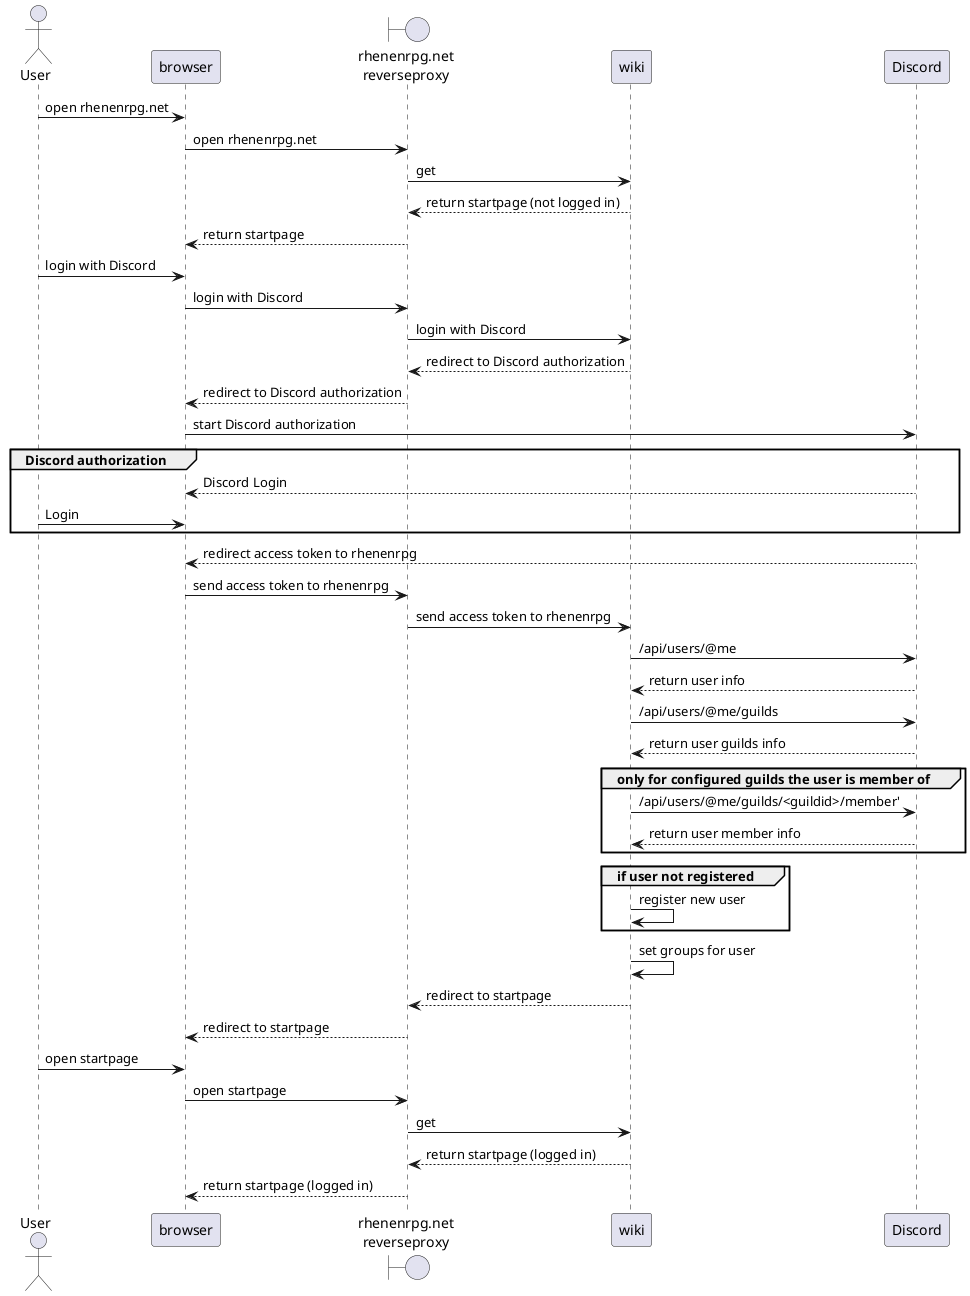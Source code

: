 @startuml
actor       User       as user
participant browser
boundary    "rhenenrpg.net\nreverseproxy" as rp
participant wiki
participant Discord as discord
user -> browser  : open rhenenrpg.net
browser -> rp : open rhenenrpg.net
rp -> wiki: get
wiki --> rp: return startpage (not logged in)
rp --> browser : return startpage
user -> browser : login with Discord
browser -> rp: login with Discord
rp -> wiki: login with Discord
wiki --> rp: redirect to Discord authorization
rp --> browser: redirect to Discord authorization
browser -> discord: start Discord authorization
group Discord authorization 
discord --> browser : Discord Login
user -> browser: Login
end 
discord --> browser: redirect access token to rhenenrpg
browser -> rp: send access token to rhenenrpg
rp -> wiki: send access token to rhenenrpg
wiki -> discord: /api/users/@me
discord --> wiki: return user info
wiki -> discord: /api/users/@me/guilds
discord --> wiki: return user guilds info
group only for configured guilds the user is member of
wiki -> discord: /api/users/@me/guilds/<guildid>/member'
discord --> wiki: return user member info
end
group if user not registered
wiki -> wiki: register new user
end
wiki -> wiki: set groups for user
wiki --> rp: redirect to startpage
rp --> browser: redirect to startpage
user -> browser: open startpage
browser -> rp : open startpage
rp -> wiki: get
wiki --> rp: return startpage (logged in)
rp --> browser : return startpage (logged in)
@enduml
